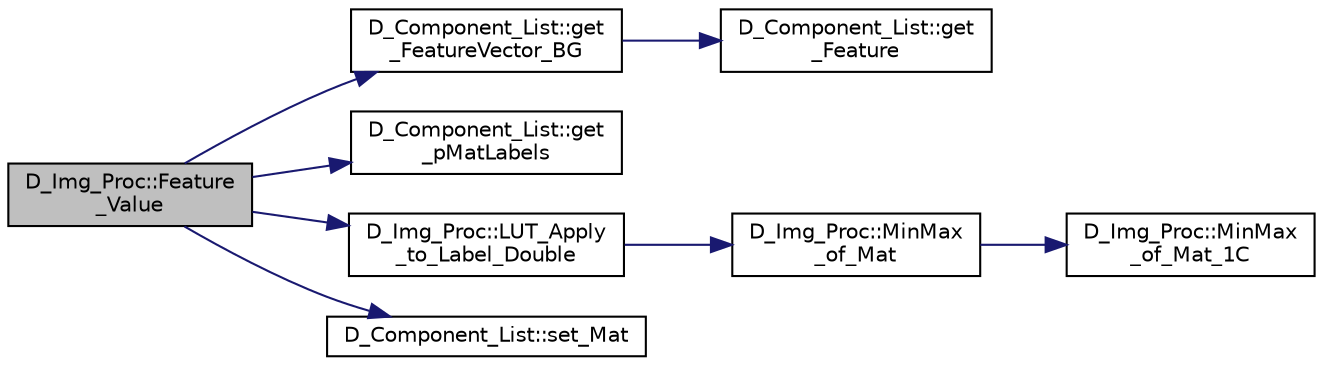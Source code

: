 digraph "D_Img_Proc::Feature_Value"
{
 // LATEX_PDF_SIZE
  edge [fontname="Helvetica",fontsize="10",labelfontname="Helvetica",labelfontsize="10"];
  node [fontname="Helvetica",fontsize="10",shape=record];
  rankdir="LR";
  Node1 [label="D_Img_Proc::Feature\l_Value",height=0.2,width=0.4,color="black", fillcolor="grey75", style="filled", fontcolor="black",tooltip=" "];
  Node1 -> Node2 [color="midnightblue",fontsize="10",style="solid",fontname="Helvetica"];
  Node2 [label="D_Component_List::get\l_FeatureVector_BG",height=0.2,width=0.4,color="black", fillcolor="white", style="filled",URL="$class_d___component___list.html#a6e402cf5d541d37b95ea1331f64b1ffc",tooltip=" "];
  Node2 -> Node3 [color="midnightblue",fontsize="10",style="solid",fontname="Helvetica"];
  Node3 [label="D_Component_List::get\l_Feature",height=0.2,width=0.4,color="black", fillcolor="white", style="filled",URL="$class_d___component___list.html#ac2d0aaf98eaa50836b2b4f9e3b7097f2",tooltip=" "];
  Node1 -> Node4 [color="midnightblue",fontsize="10",style="solid",fontname="Helvetica"];
  Node4 [label="D_Component_List::get\l_pMatLabels",height=0.2,width=0.4,color="black", fillcolor="white", style="filled",URL="$class_d___component___list.html#a28ed1535448fa2f9650fad77fdd436de",tooltip=" "];
  Node1 -> Node5 [color="midnightblue",fontsize="10",style="solid",fontname="Helvetica"];
  Node5 [label="D_Img_Proc::LUT_Apply\l_to_Label_Double",height=0.2,width=0.4,color="black", fillcolor="white", style="filled",URL="$class_d___img___proc.html#adbf510da2ab684963c9a25f2f4ef8b38",tooltip=" "];
  Node5 -> Node6 [color="midnightblue",fontsize="10",style="solid",fontname="Helvetica"];
  Node6 [label="D_Img_Proc::MinMax\l_of_Mat",height=0.2,width=0.4,color="black", fillcolor="white", style="filled",URL="$class_d___img___proc.html#a610c8b5d541644948c3267fedcda5cb7",tooltip=" "];
  Node6 -> Node7 [color="midnightblue",fontsize="10",style="solid",fontname="Helvetica"];
  Node7 [label="D_Img_Proc::MinMax\l_of_Mat_1C",height=0.2,width=0.4,color="black", fillcolor="white", style="filled",URL="$class_d___img___proc.html#ab630a1029be7b20ea6edf45332e733fd",tooltip=" "];
  Node1 -> Node8 [color="midnightblue",fontsize="10",style="solid",fontname="Helvetica"];
  Node8 [label="D_Component_List::set_Mat",height=0.2,width=0.4,color="black", fillcolor="white", style="filled",URL="$class_d___component___list.html#ae6c31cc0df881423def2950e72306c29",tooltip=" "];
}
